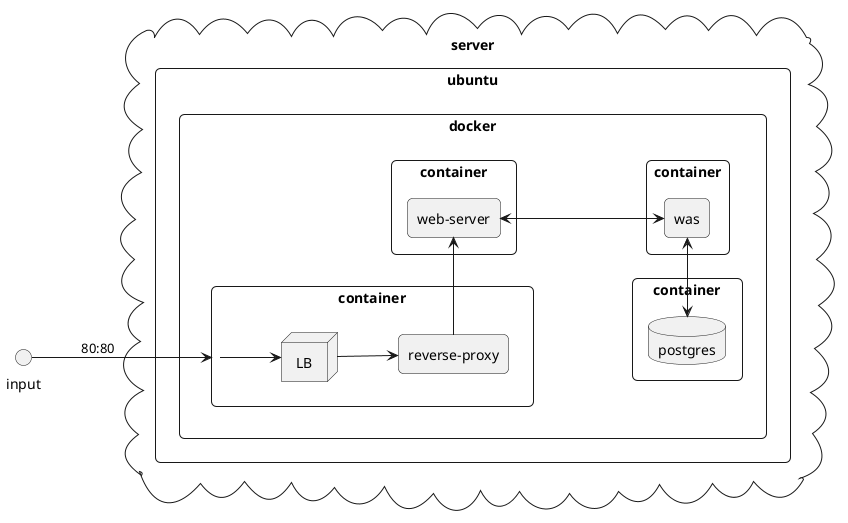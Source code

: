 @startuml
left to right direction
skinparam roundCorner 10

circle input{}

cloud server as server{
    rectangle ubuntu as ubuntu {
        rectangle docker as docker {
            rectangle container as was {
                rectangle was as wasApp {
                }
            }
            rectangle container as web {
                rectangle web-server as webApp{
                }
            }
            rectangle container as db{
                database postgres as dbApp{
                }
            }
            rectangle container as nginx {
                node LB as LB {
                }
                rectangle reverse-proxy as reverseProxy {
                }
            }
        }
    }
    input ==> nginx : "80:80"
    nginx ==> LB
    LB ==> reverseProxy
    reverseProxy =up> webApp
    webApp <==> wasApp
    dbApp <=down> wasApp
}


@enduml